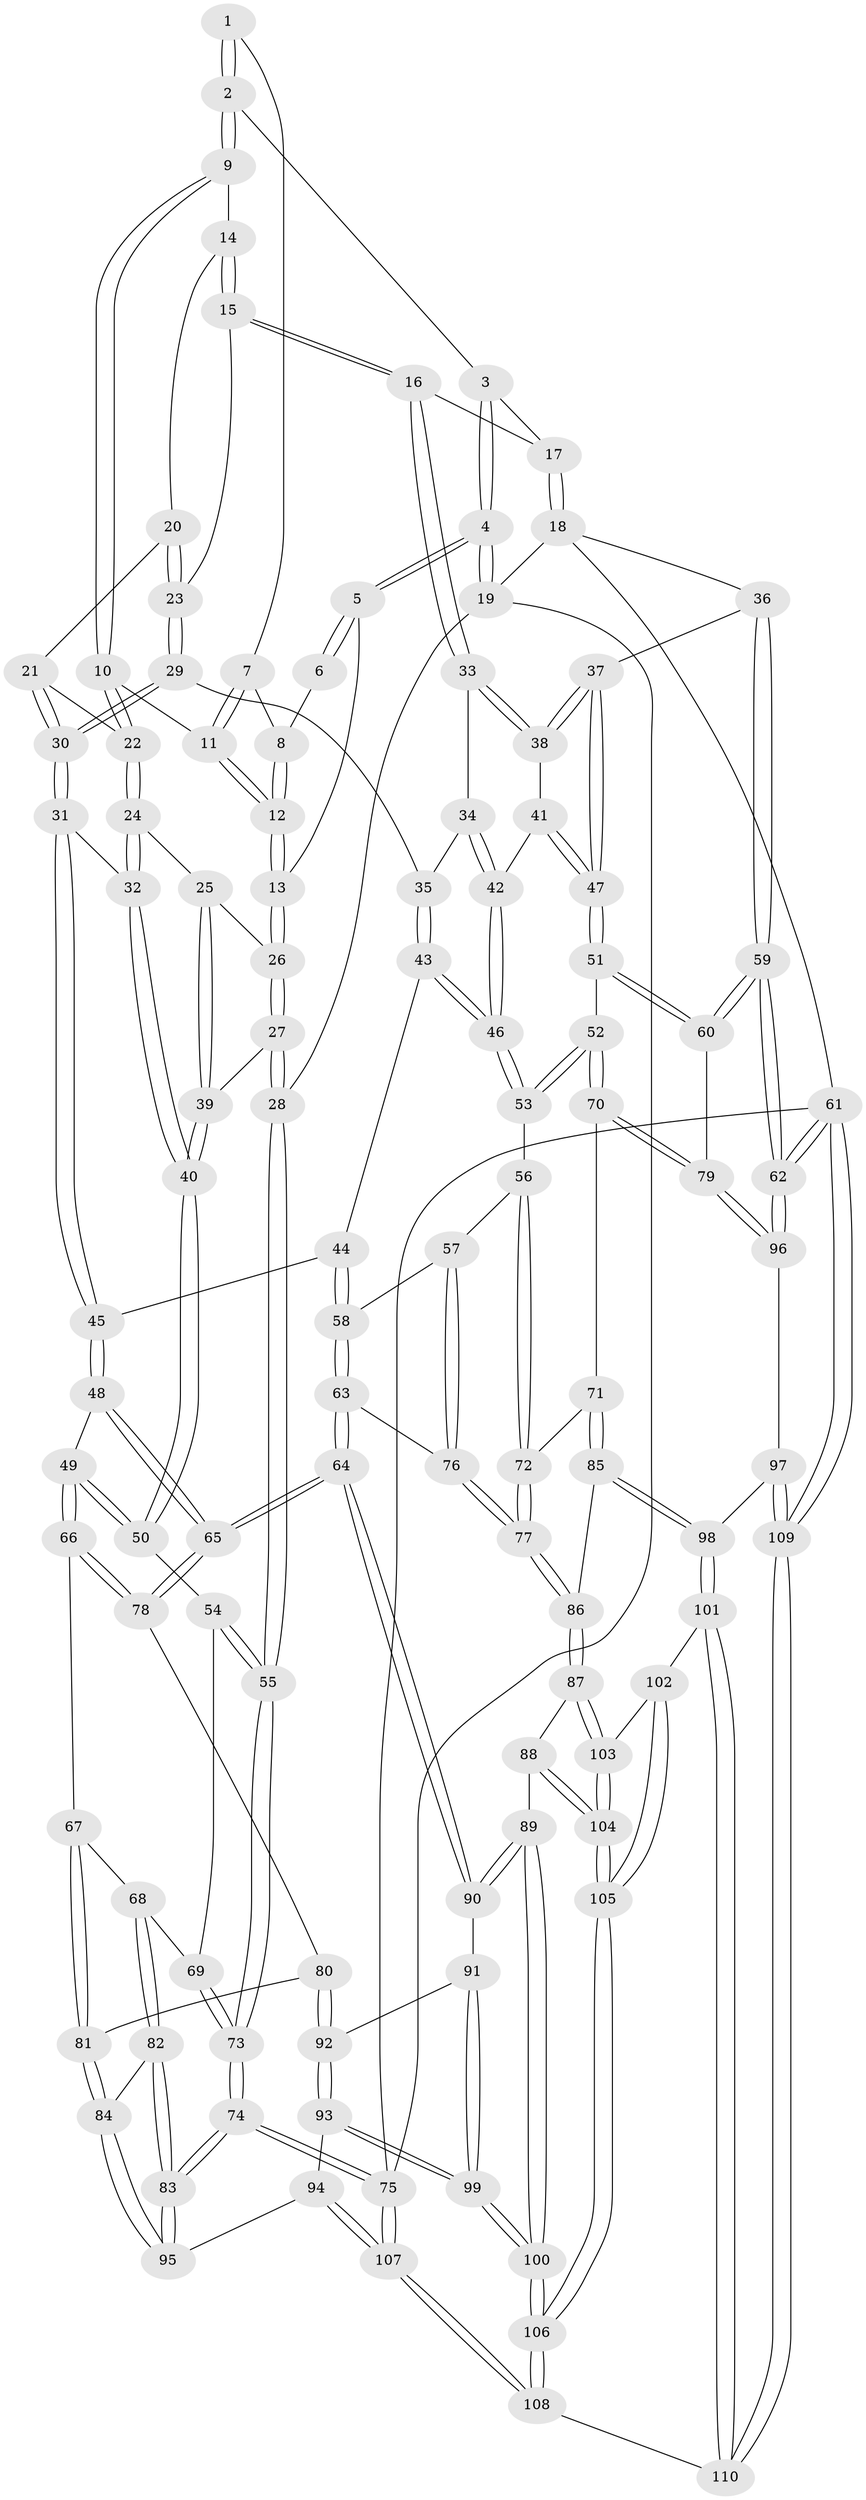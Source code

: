 // coarse degree distribution, {3: 0.5970149253731343, 4: 0.373134328358209, 6: 0.014925373134328358, 2: 0.014925373134328358}
// Generated by graph-tools (version 1.1) at 2025/38/03/04/25 23:38:26]
// undirected, 110 vertices, 272 edges
graph export_dot {
  node [color=gray90,style=filled];
  1 [pos="+0.22629170730990408+0.09626137919433711"];
  2 [pos="+0.376444404864728+0"];
  3 [pos="+0.3676324512660046+0"];
  4 [pos="+0+0"];
  5 [pos="+0.03537148875307687+0.04502576056135139"];
  6 [pos="+0.10418062197925755+0.09200824199090245"];
  7 [pos="+0.19943447727249075+0.14966774373678343"];
  8 [pos="+0.1433663939816326+0.13728680014525158"];
  9 [pos="+0.3867030606334384+0.03179790159306372"];
  10 [pos="+0.24739642328033482+0.22736392718941595"];
  11 [pos="+0.24344302612360294+0.22665117115518188"];
  12 [pos="+0.14981645067641342+0.24790187279587128"];
  13 [pos="+0.11705035194416084+0.2703351172297308"];
  14 [pos="+0.4448044907666337+0.11355500136263513"];
  15 [pos="+0.5693555746424852+0.17623823974689834"];
  16 [pos="+0.675070574011964+0.20203224674079895"];
  17 [pos="+1+0"];
  18 [pos="+1+0"];
  19 [pos="+0+0"];
  20 [pos="+0.3999195929457722+0.23472970463628698"];
  21 [pos="+0.31502261475245136+0.2915866647508267"];
  22 [pos="+0.28940757860011324+0.28719861566545346"];
  23 [pos="+0.45481512904386545+0.32136343063359035"];
  24 [pos="+0.24679597998462552+0.3510977488944203"];
  25 [pos="+0.1752407781471883+0.3802165814556993"];
  26 [pos="+0.11294709589195491+0.2760444348898434"];
  27 [pos="+0+0.33784111795667426"];
  28 [pos="+0+0.34131305798740746"];
  29 [pos="+0.4578512597885425+0.3807247119422687"];
  30 [pos="+0.4078923877338073+0.41144370467736247"];
  31 [pos="+0.39207754204319906+0.4423195717021004"];
  32 [pos="+0.3152136579467441+0.44530582068008484"];
  33 [pos="+0.683102986265243+0.24700506975427963"];
  34 [pos="+0.6659669862527572+0.309256763966775"];
  35 [pos="+0.579752177750017+0.39026634578336056"];
  36 [pos="+1+0.297339060879905"];
  37 [pos="+1+0.35137850395485115"];
  38 [pos="+0.9669310236759536+0.3607727957754174"];
  39 [pos="+0.15814958468215162+0.4379378454536844"];
  40 [pos="+0.1803759774238935+0.5283255924555985"];
  41 [pos="+0.8345370800922643+0.45589730810140966"];
  42 [pos="+0.765229795712583+0.46805033727129786"];
  43 [pos="+0.5841977718081447+0.4963796705307867"];
  44 [pos="+0.5332500496566402+0.5554869523023649"];
  45 [pos="+0.4188550911714756+0.5472865213664865"];
  46 [pos="+0.7262718165202757+0.5532321996677609"];
  47 [pos="+0.8921499701807938+0.5840205965843707"];
  48 [pos="+0.38494904823155596+0.5981848462752543"];
  49 [pos="+0.179429800214502+0.5344981016318793"];
  50 [pos="+0.17905388105073564+0.5338525593065877"];
  51 [pos="+0.8915438998170121+0.5956527734227992"];
  52 [pos="+0.8622766714245368+0.6242655306317207"];
  53 [pos="+0.7294954919992415+0.5708469514383984"];
  54 [pos="+0.11377628908604488+0.5454797014727205"];
  55 [pos="+0+0.439377523868798"];
  56 [pos="+0.7160997844506913+0.5952984515418436"];
  57 [pos="+0.5874951568585037+0.6340896700565147"];
  58 [pos="+0.5585598880692999+0.6159447353680975"];
  59 [pos="+1+0.6154212722493214"];
  60 [pos="+1+0.6196582676668696"];
  61 [pos="+1+1"];
  62 [pos="+1+0.8529432033693939"];
  63 [pos="+0.4732341735411291+0.7157801730586568"];
  64 [pos="+0.4384889366382864+0.7381844355909343"];
  65 [pos="+0.3798285227961292+0.6930938121256871"];
  66 [pos="+0.19033532923049007+0.6375245321192332"];
  67 [pos="+0.18690504282207465+0.6439990993560747"];
  68 [pos="+0.06880211750656703+0.7029004700377937"];
  69 [pos="+0.03595048249301458+0.6573580771172234"];
  70 [pos="+0.8685839272005643+0.7425887116351971"];
  71 [pos="+0.7617800592240553+0.7267325031342287"];
  72 [pos="+0.7152965532473112+0.6324992406311306"];
  73 [pos="+0+0.5940277703819414"];
  74 [pos="+0+1"];
  75 [pos="+0+1"];
  76 [pos="+0.6100508757532237+0.7119182515447677"];
  77 [pos="+0.6304515442539342+0.7375920354315622"];
  78 [pos="+0.3414597511747647+0.7074497145510722"];
  79 [pos="+0.871148186755186+0.7460701993260108"];
  80 [pos="+0.3367392715354927+0.7129953914924235"];
  81 [pos="+0.18638717101976876+0.7712323330375698"];
  82 [pos="+0.06806567020664761+0.7594728151112657"];
  83 [pos="+0+1"];
  84 [pos="+0.18142280415353357+0.7810791231543736"];
  85 [pos="+0.6695667426603154+0.7928730070418881"];
  86 [pos="+0.6415288426216064+0.7882075253687231"];
  87 [pos="+0.6342199227904765+0.7939737857459571"];
  88 [pos="+0.5714067153212148+0.8153140348105571"];
  89 [pos="+0.4666705489134905+0.782197276248203"];
  90 [pos="+0.4471784356808986+0.761909833964421"];
  91 [pos="+0.3878030800463019+0.8348195442581973"];
  92 [pos="+0.2969975746002385+0.8193184204526335"];
  93 [pos="+0.2596076155401257+0.8661688706912002"];
  94 [pos="+0.24673420794456735+0.8686909895281353"];
  95 [pos="+0.20079689338124232+0.8408990851709857"];
  96 [pos="+0.8842059582755452+0.8244805111935098"];
  97 [pos="+0.8593887846200894+0.8699943412885611"];
  98 [pos="+0.7603970009726825+0.8815891026268372"];
  99 [pos="+0.3630928697906472+0.916762484838323"];
  100 [pos="+0.46067065370974986+1"];
  101 [pos="+0.7210446653750437+0.9355946753990301"];
  102 [pos="+0.6578186597038146+0.9246687182201262"];
  103 [pos="+0.6376379777070258+0.8929373632412403"];
  104 [pos="+0.5466951929591298+0.9311509350011986"];
  105 [pos="+0.4722996546430075+1"];
  106 [pos="+0.46897599474943064+1"];
  107 [pos="+0.1692809221871624+1"];
  108 [pos="+0.4635395354374325+1"];
  109 [pos="+1+1"];
  110 [pos="+0.7116299161119396+1"];
  1 -- 2;
  1 -- 2;
  1 -- 7;
  2 -- 3;
  2 -- 9;
  2 -- 9;
  3 -- 4;
  3 -- 4;
  3 -- 17;
  4 -- 5;
  4 -- 5;
  4 -- 19;
  4 -- 19;
  5 -- 6;
  5 -- 6;
  5 -- 13;
  6 -- 8;
  7 -- 8;
  7 -- 11;
  7 -- 11;
  8 -- 12;
  8 -- 12;
  9 -- 10;
  9 -- 10;
  9 -- 14;
  10 -- 11;
  10 -- 22;
  10 -- 22;
  11 -- 12;
  11 -- 12;
  12 -- 13;
  12 -- 13;
  13 -- 26;
  13 -- 26;
  14 -- 15;
  14 -- 15;
  14 -- 20;
  15 -- 16;
  15 -- 16;
  15 -- 23;
  16 -- 17;
  16 -- 33;
  16 -- 33;
  17 -- 18;
  17 -- 18;
  18 -- 19;
  18 -- 36;
  18 -- 61;
  19 -- 28;
  19 -- 75;
  20 -- 21;
  20 -- 23;
  20 -- 23;
  21 -- 22;
  21 -- 30;
  21 -- 30;
  22 -- 24;
  22 -- 24;
  23 -- 29;
  23 -- 29;
  24 -- 25;
  24 -- 32;
  24 -- 32;
  25 -- 26;
  25 -- 39;
  25 -- 39;
  26 -- 27;
  26 -- 27;
  27 -- 28;
  27 -- 28;
  27 -- 39;
  28 -- 55;
  28 -- 55;
  29 -- 30;
  29 -- 30;
  29 -- 35;
  30 -- 31;
  30 -- 31;
  31 -- 32;
  31 -- 45;
  31 -- 45;
  32 -- 40;
  32 -- 40;
  33 -- 34;
  33 -- 38;
  33 -- 38;
  34 -- 35;
  34 -- 42;
  34 -- 42;
  35 -- 43;
  35 -- 43;
  36 -- 37;
  36 -- 59;
  36 -- 59;
  37 -- 38;
  37 -- 38;
  37 -- 47;
  37 -- 47;
  38 -- 41;
  39 -- 40;
  39 -- 40;
  40 -- 50;
  40 -- 50;
  41 -- 42;
  41 -- 47;
  41 -- 47;
  42 -- 46;
  42 -- 46;
  43 -- 44;
  43 -- 46;
  43 -- 46;
  44 -- 45;
  44 -- 58;
  44 -- 58;
  45 -- 48;
  45 -- 48;
  46 -- 53;
  46 -- 53;
  47 -- 51;
  47 -- 51;
  48 -- 49;
  48 -- 65;
  48 -- 65;
  49 -- 50;
  49 -- 50;
  49 -- 66;
  49 -- 66;
  50 -- 54;
  51 -- 52;
  51 -- 60;
  51 -- 60;
  52 -- 53;
  52 -- 53;
  52 -- 70;
  52 -- 70;
  53 -- 56;
  54 -- 55;
  54 -- 55;
  54 -- 69;
  55 -- 73;
  55 -- 73;
  56 -- 57;
  56 -- 72;
  56 -- 72;
  57 -- 58;
  57 -- 76;
  57 -- 76;
  58 -- 63;
  58 -- 63;
  59 -- 60;
  59 -- 60;
  59 -- 62;
  59 -- 62;
  60 -- 79;
  61 -- 62;
  61 -- 62;
  61 -- 109;
  61 -- 109;
  61 -- 75;
  62 -- 96;
  62 -- 96;
  63 -- 64;
  63 -- 64;
  63 -- 76;
  64 -- 65;
  64 -- 65;
  64 -- 90;
  64 -- 90;
  65 -- 78;
  65 -- 78;
  66 -- 67;
  66 -- 78;
  66 -- 78;
  67 -- 68;
  67 -- 81;
  67 -- 81;
  68 -- 69;
  68 -- 82;
  68 -- 82;
  69 -- 73;
  69 -- 73;
  70 -- 71;
  70 -- 79;
  70 -- 79;
  71 -- 72;
  71 -- 85;
  71 -- 85;
  72 -- 77;
  72 -- 77;
  73 -- 74;
  73 -- 74;
  74 -- 75;
  74 -- 75;
  74 -- 83;
  74 -- 83;
  75 -- 107;
  75 -- 107;
  76 -- 77;
  76 -- 77;
  77 -- 86;
  77 -- 86;
  78 -- 80;
  79 -- 96;
  79 -- 96;
  80 -- 81;
  80 -- 92;
  80 -- 92;
  81 -- 84;
  81 -- 84;
  82 -- 83;
  82 -- 83;
  82 -- 84;
  83 -- 95;
  83 -- 95;
  84 -- 95;
  84 -- 95;
  85 -- 86;
  85 -- 98;
  85 -- 98;
  86 -- 87;
  86 -- 87;
  87 -- 88;
  87 -- 103;
  87 -- 103;
  88 -- 89;
  88 -- 104;
  88 -- 104;
  89 -- 90;
  89 -- 90;
  89 -- 100;
  89 -- 100;
  90 -- 91;
  91 -- 92;
  91 -- 99;
  91 -- 99;
  92 -- 93;
  92 -- 93;
  93 -- 94;
  93 -- 99;
  93 -- 99;
  94 -- 95;
  94 -- 107;
  94 -- 107;
  96 -- 97;
  97 -- 98;
  97 -- 109;
  97 -- 109;
  98 -- 101;
  98 -- 101;
  99 -- 100;
  99 -- 100;
  100 -- 106;
  100 -- 106;
  101 -- 102;
  101 -- 110;
  101 -- 110;
  102 -- 103;
  102 -- 105;
  102 -- 105;
  103 -- 104;
  103 -- 104;
  104 -- 105;
  104 -- 105;
  105 -- 106;
  105 -- 106;
  106 -- 108;
  106 -- 108;
  107 -- 108;
  107 -- 108;
  108 -- 110;
  109 -- 110;
  109 -- 110;
}
